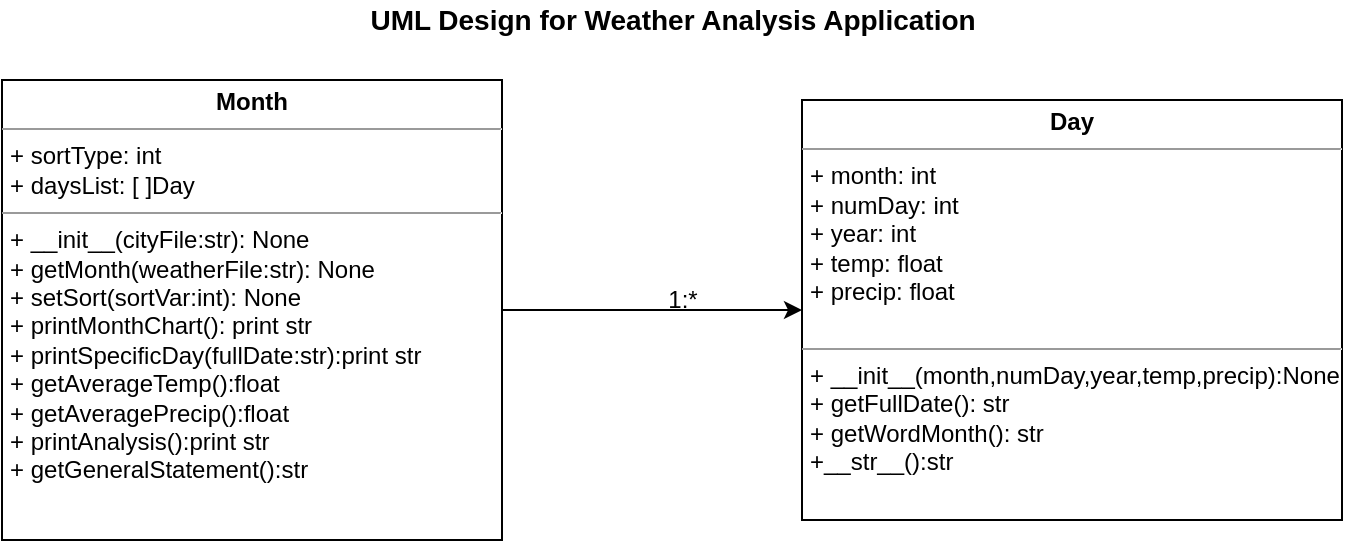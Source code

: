 <mxfile version="16.2.4" type="google"><diagram id="9ZxTiaqdPhzmmAfl0HXL" name="Page-1"><mxGraphModel dx="946" dy="646" grid="1" gridSize="10" guides="1" tooltips="1" connect="1" arrows="1" fold="1" page="1" pageScale="1" pageWidth="850" pageHeight="1100" math="0" shadow="0"><root><mxCell id="0"/><mxCell id="1" parent="0"/><mxCell id="xNEXBLDkhJmEM-7MhTBl-5" value="&lt;p style=&quot;margin: 0px ; margin-top: 4px ; text-align: center&quot;&gt;&lt;b&gt;Day&lt;/b&gt;&lt;/p&gt;&lt;hr size=&quot;1&quot;&gt;&lt;p style=&quot;margin: 0px ; margin-left: 4px&quot;&gt;+ month: int&lt;br&gt;+ numDay: int&lt;/p&gt;&lt;p style=&quot;margin: 0px ; margin-left: 4px&quot;&gt;+ year: int&lt;/p&gt;&lt;p style=&quot;margin: 0px ; margin-left: 4px&quot;&gt;+ temp: float&lt;/p&gt;&lt;p style=&quot;margin: 0px ; margin-left: 4px&quot;&gt;+ precip: float&lt;/p&gt;&lt;p style=&quot;margin: 0px ; margin-left: 4px&quot;&gt;&lt;br&gt;&lt;/p&gt;&lt;hr size=&quot;1&quot;&gt;&lt;p style=&quot;margin: 0px ; margin-left: 4px&quot;&gt;+ __init__(month,numDay,year,temp,precip):None&lt;/p&gt;&lt;p style=&quot;margin: 0px ; margin-left: 4px&quot;&gt;+ getFullDate(): str&lt;br&gt;+ getWordMonth(): str&lt;/p&gt;&lt;p style=&quot;margin: 0px ; margin-left: 4px&quot;&gt;+__str__():str&lt;/p&gt;" style="verticalAlign=top;align=left;overflow=fill;fontSize=12;fontFamily=Helvetica;html=1;" parent="1" vertex="1"><mxGeometry x="480" y="80" width="270" height="210" as="geometry"/></mxCell><mxCell id="xNEXBLDkhJmEM-7MhTBl-7" style="edgeStyle=orthogonalEdgeStyle;rounded=0;orthogonalLoop=1;jettySize=auto;html=1;entryX=0;entryY=0.5;entryDx=0;entryDy=0;" parent="1" source="xNEXBLDkhJmEM-7MhTBl-6" target="xNEXBLDkhJmEM-7MhTBl-5" edge="1"><mxGeometry relative="1" as="geometry"/></mxCell><mxCell id="xNEXBLDkhJmEM-7MhTBl-6" value="&lt;p style=&quot;margin: 0px ; margin-top: 4px ; text-align: center&quot;&gt;&lt;b&gt;Month&lt;/b&gt;&lt;/p&gt;&lt;hr size=&quot;1&quot;&gt;&lt;p style=&quot;margin: 0px ; margin-left: 4px&quot;&gt;+ sortType: int&lt;br&gt;+ daysList: [ ]Day&lt;/p&gt;&lt;hr size=&quot;1&quot;&gt;&lt;p style=&quot;margin: 0px ; margin-left: 4px&quot;&gt;+ __init__(cityFile:str): None&lt;br&gt;+ getMonth(weatherFile:str): None&lt;/p&gt;&lt;p style=&quot;margin: 0px ; margin-left: 4px&quot;&gt;+ setSort(sortVar:int): None&lt;/p&gt;&lt;p style=&quot;margin: 0px ; margin-left: 4px&quot;&gt;+ printMonthChart(): print str&lt;/p&gt;&lt;p style=&quot;margin: 0px ; margin-left: 4px&quot;&gt;+ printSpecificDay(fullDate:str):print str&lt;/p&gt;&lt;p style=&quot;margin: 0px ; margin-left: 4px&quot;&gt;+ getAverageTemp():float&lt;/p&gt;&lt;p style=&quot;margin: 0px ; margin-left: 4px&quot;&gt;+ getAveragePrecip():float&lt;br&gt;&lt;/p&gt;&lt;p style=&quot;margin: 0px ; margin-left: 4px&quot;&gt;+ printAnalysis():print str&lt;/p&gt;&lt;p style=&quot;margin: 0px ; margin-left: 4px&quot;&gt;+ getGeneralStatement():str&lt;/p&gt;&lt;p style=&quot;margin: 0px ; margin-left: 4px&quot;&gt;&lt;br&gt;&lt;/p&gt;" style="verticalAlign=top;align=left;overflow=fill;fontSize=12;fontFamily=Helvetica;html=1;" parent="1" vertex="1"><mxGeometry x="80" y="70" width="250" height="230" as="geometry"/></mxCell><mxCell id="xNEXBLDkhJmEM-7MhTBl-8" value="1:*" style="text;html=1;align=center;verticalAlign=middle;resizable=0;points=[];autosize=1;strokeColor=none;fillColor=none;" parent="1" vertex="1"><mxGeometry x="405" y="170" width="30" height="20" as="geometry"/></mxCell><mxCell id="baa0pVLxUMycQKpASsXx-1" value="&lt;b&gt;&lt;font style=&quot;font-size: 14px&quot;&gt;UML Design for Weather Analysis Application&lt;/font&gt;&lt;/b&gt;" style="text;html=1;align=center;verticalAlign=middle;resizable=0;points=[];autosize=1;strokeColor=none;fillColor=none;" vertex="1" parent="1"><mxGeometry x="255" y="30" width="320" height="20" as="geometry"/></mxCell></root></mxGraphModel></diagram></mxfile>